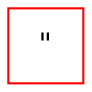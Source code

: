 digraph Perl
{
graph [ rankdir="TB" ]
node [ shape="oval" ]
edge [ color="grey" ]
"node" [ color="red" label="\"" shape="square" ]
}

